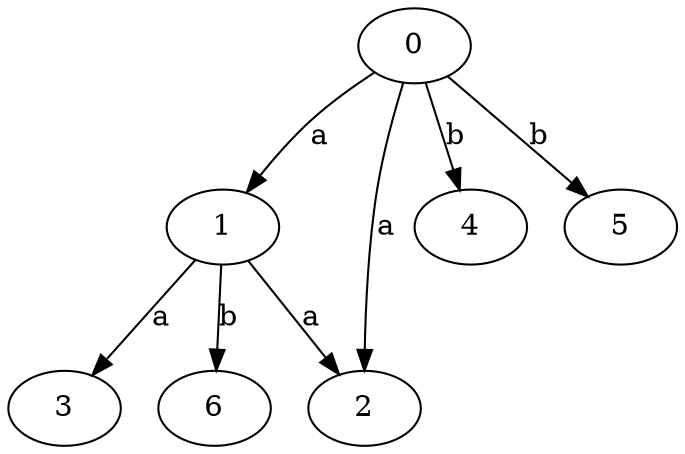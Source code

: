strict digraph  {
1;
2;
3;
4;
5;
6;
0;
1 -> 2  [label=a];
1 -> 3  [label=a];
1 -> 6  [label=b];
0 -> 1  [label=a];
0 -> 2  [label=a];
0 -> 4  [label=b];
0 -> 5  [label=b];
}
